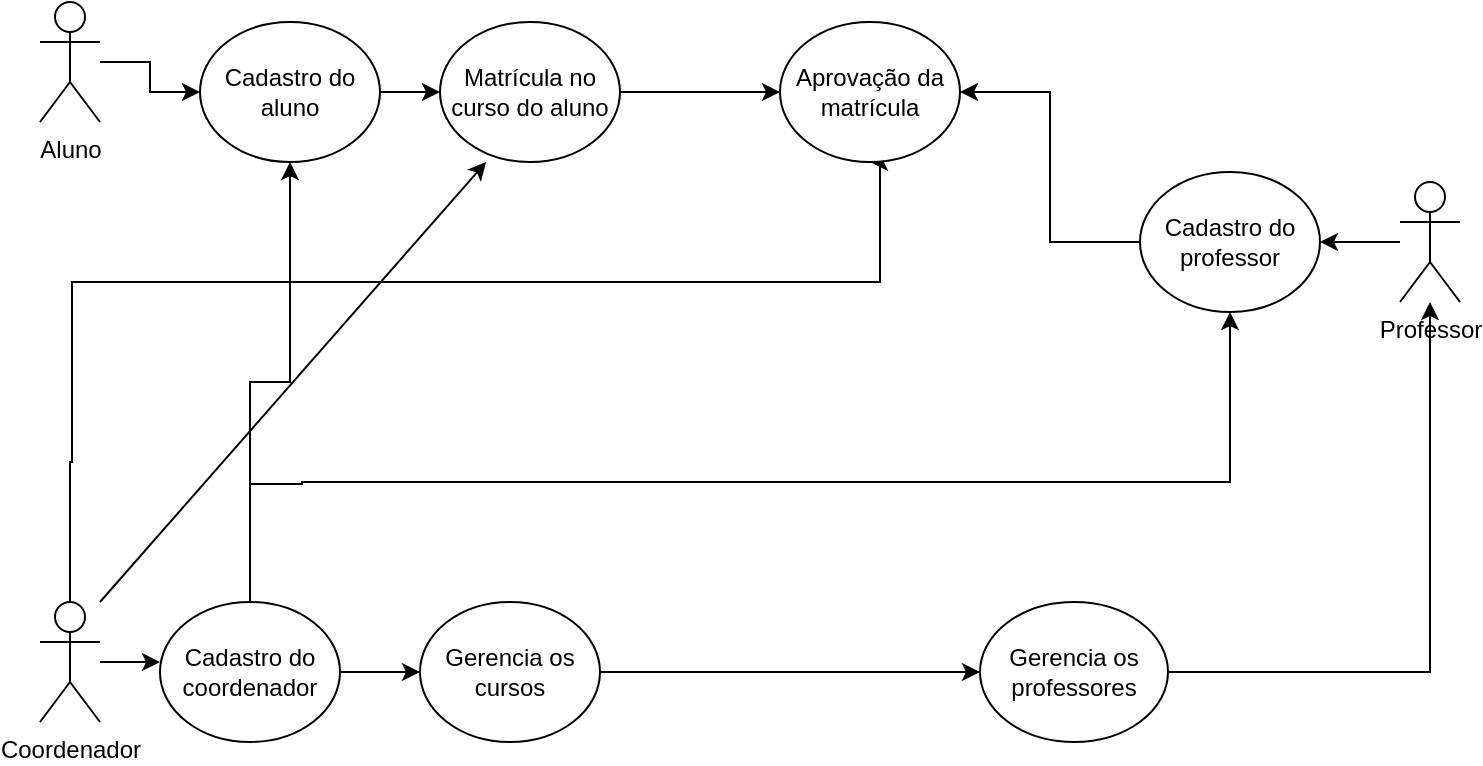 <mxfile version="24.2.0" type="device">
  <diagram name="Página-1" id="6nR-FHQFrz9Y289XPfWc">
    <mxGraphModel dx="880" dy="1637" grid="1" gridSize="10" guides="1" tooltips="1" connect="1" arrows="1" fold="1" page="1" pageScale="1" pageWidth="827" pageHeight="1169" math="0" shadow="0">
      <root>
        <mxCell id="0" />
        <mxCell id="1" parent="0" />
        <mxCell id="XIDQArkA8v93CXUX8OhA-6" style="edgeStyle=orthogonalEdgeStyle;rounded=0;orthogonalLoop=1;jettySize=auto;html=1;entryX=0;entryY=0.5;entryDx=0;entryDy=0;" parent="1" source="XIDQArkA8v93CXUX8OhA-1" target="XIDQArkA8v93CXUX8OhA-9" edge="1">
          <mxGeometry relative="1" as="geometry">
            <mxPoint x="90" y="-1110" as="targetPoint" />
          </mxGeometry>
        </mxCell>
        <mxCell id="XIDQArkA8v93CXUX8OhA-1" value="Aluno" style="shape=umlActor;verticalLabelPosition=bottom;verticalAlign=top;html=1;outlineConnect=0;" parent="1" vertex="1">
          <mxGeometry x="30" y="-1140" width="30" height="60" as="geometry" />
        </mxCell>
        <mxCell id="zw7MMnSI21umvQDURzNE-1" style="edgeStyle=orthogonalEdgeStyle;rounded=0;orthogonalLoop=1;jettySize=auto;html=1;" parent="1" source="XIDQArkA8v93CXUX8OhA-4" edge="1">
          <mxGeometry relative="1" as="geometry">
            <mxPoint x="670" y="-1020" as="targetPoint" />
          </mxGeometry>
        </mxCell>
        <mxCell id="XIDQArkA8v93CXUX8OhA-4" value="Professor" style="shape=umlActor;verticalLabelPosition=bottom;verticalAlign=top;html=1;outlineConnect=0;" parent="1" vertex="1">
          <mxGeometry x="710" y="-1050" width="30" height="60" as="geometry" />
        </mxCell>
        <mxCell id="XIDQArkA8v93CXUX8OhA-7" style="edgeStyle=orthogonalEdgeStyle;rounded=0;orthogonalLoop=1;jettySize=auto;html=1;" parent="1" source="XIDQArkA8v93CXUX8OhA-5" edge="1">
          <mxGeometry relative="1" as="geometry">
            <mxPoint x="90" y="-810" as="targetPoint" />
          </mxGeometry>
        </mxCell>
        <mxCell id="FgxRmd1UnI4K5KBvAT6r-3" style="edgeStyle=orthogonalEdgeStyle;rounded=0;orthogonalLoop=1;jettySize=auto;html=1;entryX=0.5;entryY=1;entryDx=0;entryDy=0;" edge="1" parent="1" source="XIDQArkA8v93CXUX8OhA-5" target="XIDQArkA8v93CXUX8OhA-17">
          <mxGeometry relative="1" as="geometry">
            <mxPoint x="450" y="-990" as="targetPoint" />
            <Array as="points">
              <mxPoint x="45" y="-910" />
              <mxPoint x="46" y="-910" />
              <mxPoint x="46" y="-1000" />
              <mxPoint x="450" y="-1000" />
              <mxPoint x="450" y="-1060" />
            </Array>
          </mxGeometry>
        </mxCell>
        <mxCell id="XIDQArkA8v93CXUX8OhA-5" value="Coordenador" style="shape=umlActor;verticalLabelPosition=bottom;verticalAlign=top;html=1;outlineConnect=0;" parent="1" vertex="1">
          <mxGeometry x="30" y="-840" width="30" height="60" as="geometry" />
        </mxCell>
        <mxCell id="XIDQArkA8v93CXUX8OhA-12" style="edgeStyle=orthogonalEdgeStyle;rounded=0;orthogonalLoop=1;jettySize=auto;html=1;entryX=0;entryY=0.5;entryDx=0;entryDy=0;" parent="1" source="XIDQArkA8v93CXUX8OhA-9" target="XIDQArkA8v93CXUX8OhA-11" edge="1">
          <mxGeometry relative="1" as="geometry" />
        </mxCell>
        <mxCell id="XIDQArkA8v93CXUX8OhA-9" value="Cadastro do aluno" style="ellipse;whiteSpace=wrap;html=1;" parent="1" vertex="1">
          <mxGeometry x="110" y="-1130" width="90" height="70" as="geometry" />
        </mxCell>
        <mxCell id="XIDQArkA8v93CXUX8OhA-18" value="" style="edgeStyle=orthogonalEdgeStyle;rounded=0;orthogonalLoop=1;jettySize=auto;html=1;" parent="1" source="XIDQArkA8v93CXUX8OhA-11" target="XIDQArkA8v93CXUX8OhA-17" edge="1">
          <mxGeometry relative="1" as="geometry" />
        </mxCell>
        <mxCell id="XIDQArkA8v93CXUX8OhA-11" value="Matrícula no curso do aluno" style="ellipse;whiteSpace=wrap;html=1;" parent="1" vertex="1">
          <mxGeometry x="230" y="-1130" width="90" height="70" as="geometry" />
        </mxCell>
        <mxCell id="XIDQArkA8v93CXUX8OhA-15" style="edgeStyle=orthogonalEdgeStyle;rounded=0;orthogonalLoop=1;jettySize=auto;html=1;" parent="1" source="XIDQArkA8v93CXUX8OhA-13" edge="1">
          <mxGeometry relative="1" as="geometry">
            <mxPoint x="500" y="-805" as="targetPoint" />
          </mxGeometry>
        </mxCell>
        <mxCell id="XIDQArkA8v93CXUX8OhA-13" value="Gerencia os cursos" style="ellipse;whiteSpace=wrap;html=1;" parent="1" vertex="1">
          <mxGeometry x="220" y="-840" width="90" height="70" as="geometry" />
        </mxCell>
        <mxCell id="XIDQArkA8v93CXUX8OhA-23" style="edgeStyle=orthogonalEdgeStyle;rounded=0;orthogonalLoop=1;jettySize=auto;html=1;" parent="1" source="XIDQArkA8v93CXUX8OhA-14" target="XIDQArkA8v93CXUX8OhA-4" edge="1">
          <mxGeometry relative="1" as="geometry" />
        </mxCell>
        <mxCell id="XIDQArkA8v93CXUX8OhA-14" value="Gerencia os professores" style="ellipse;whiteSpace=wrap;html=1;" parent="1" vertex="1">
          <mxGeometry x="500" y="-840" width="94" height="70" as="geometry" />
        </mxCell>
        <mxCell id="XIDQArkA8v93CXUX8OhA-17" value="Aprovação da matrícula" style="ellipse;whiteSpace=wrap;html=1;" parent="1" vertex="1">
          <mxGeometry x="400" y="-1130" width="90" height="70" as="geometry" />
        </mxCell>
        <mxCell id="zw7MMnSI21umvQDURzNE-5" style="edgeStyle=orthogonalEdgeStyle;rounded=0;orthogonalLoop=1;jettySize=auto;html=1;entryX=1;entryY=0.5;entryDx=0;entryDy=0;" parent="1" source="zw7MMnSI21umvQDURzNE-3" target="XIDQArkA8v93CXUX8OhA-17" edge="1">
          <mxGeometry relative="1" as="geometry" />
        </mxCell>
        <mxCell id="zw7MMnSI21umvQDURzNE-3" value="Cadastro do professor" style="ellipse;whiteSpace=wrap;html=1;" parent="1" vertex="1">
          <mxGeometry x="580" y="-1055" width="90" height="70" as="geometry" />
        </mxCell>
        <mxCell id="zw7MMnSI21umvQDURzNE-7" style="edgeStyle=orthogonalEdgeStyle;rounded=0;orthogonalLoop=1;jettySize=auto;html=1;entryX=0;entryY=0.5;entryDx=0;entryDy=0;" parent="1" source="zw7MMnSI21umvQDURzNE-6" target="XIDQArkA8v93CXUX8OhA-13" edge="1">
          <mxGeometry relative="1" as="geometry" />
        </mxCell>
        <mxCell id="FgxRmd1UnI4K5KBvAT6r-1" style="edgeStyle=orthogonalEdgeStyle;rounded=0;orthogonalLoop=1;jettySize=auto;html=1;entryX=0.5;entryY=1;entryDx=0;entryDy=0;" edge="1" parent="1" source="zw7MMnSI21umvQDURzNE-6" target="zw7MMnSI21umvQDURzNE-3">
          <mxGeometry relative="1" as="geometry">
            <mxPoint x="640" y="-900" as="targetPoint" />
            <Array as="points">
              <mxPoint x="135" y="-899" />
              <mxPoint x="161" y="-899" />
              <mxPoint x="161" y="-900" />
              <mxPoint x="625" y="-900" />
            </Array>
          </mxGeometry>
        </mxCell>
        <mxCell id="FgxRmd1UnI4K5KBvAT6r-2" style="edgeStyle=orthogonalEdgeStyle;rounded=0;orthogonalLoop=1;jettySize=auto;html=1;entryX=0.5;entryY=1;entryDx=0;entryDy=0;" edge="1" parent="1" source="zw7MMnSI21umvQDURzNE-6" target="XIDQArkA8v93CXUX8OhA-9">
          <mxGeometry relative="1" as="geometry" />
        </mxCell>
        <mxCell id="zw7MMnSI21umvQDURzNE-6" value="Cadastro do coordenador" style="ellipse;whiteSpace=wrap;html=1;" parent="1" vertex="1">
          <mxGeometry x="90" y="-840" width="90" height="70" as="geometry" />
        </mxCell>
        <mxCell id="FgxRmd1UnI4K5KBvAT6r-4" value="" style="endArrow=classic;html=1;rounded=0;entryX=0.256;entryY=1;entryDx=0;entryDy=0;entryPerimeter=0;" edge="1" parent="1" target="XIDQArkA8v93CXUX8OhA-11">
          <mxGeometry width="50" height="50" relative="1" as="geometry">
            <mxPoint x="60" y="-840" as="sourcePoint" />
            <mxPoint x="110" y="-890" as="targetPoint" />
          </mxGeometry>
        </mxCell>
      </root>
    </mxGraphModel>
  </diagram>
</mxfile>
